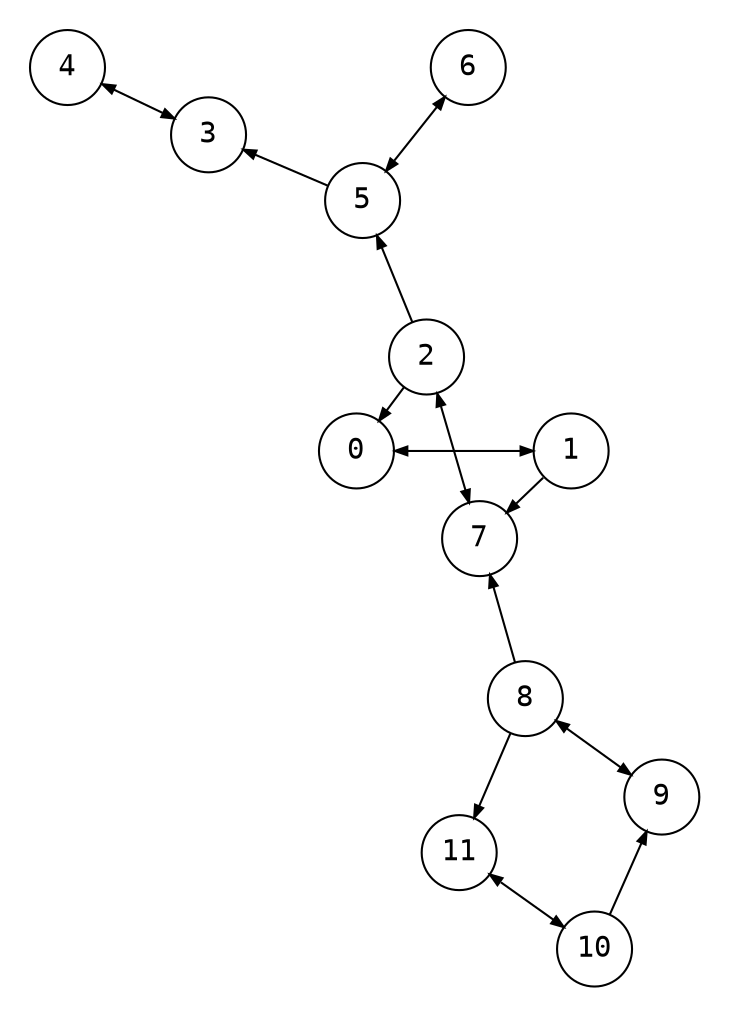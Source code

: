 digraph {
    node [shape=circle, fontname="monospace", fixedsize=true, width=0.5];
    edge [arrowsize=0.6];
    layout=neato;
    mode="sgd";
    normalize=true;
    maxiter=100000;
    pad=0.2;

    0 -> {1} [dir=both];
    1 -> {7};
    2 -> {0, 5};
    2 -> {7} [dir=both];
    3 -> {4} [dir=both];
    5 -> {3};
    5 -> {6} [dir=both];
    8 -> {7, 11};
    8 -> {9} [dir=both];
    10 -> {9};
    10 -> {11} [dir=both];
}